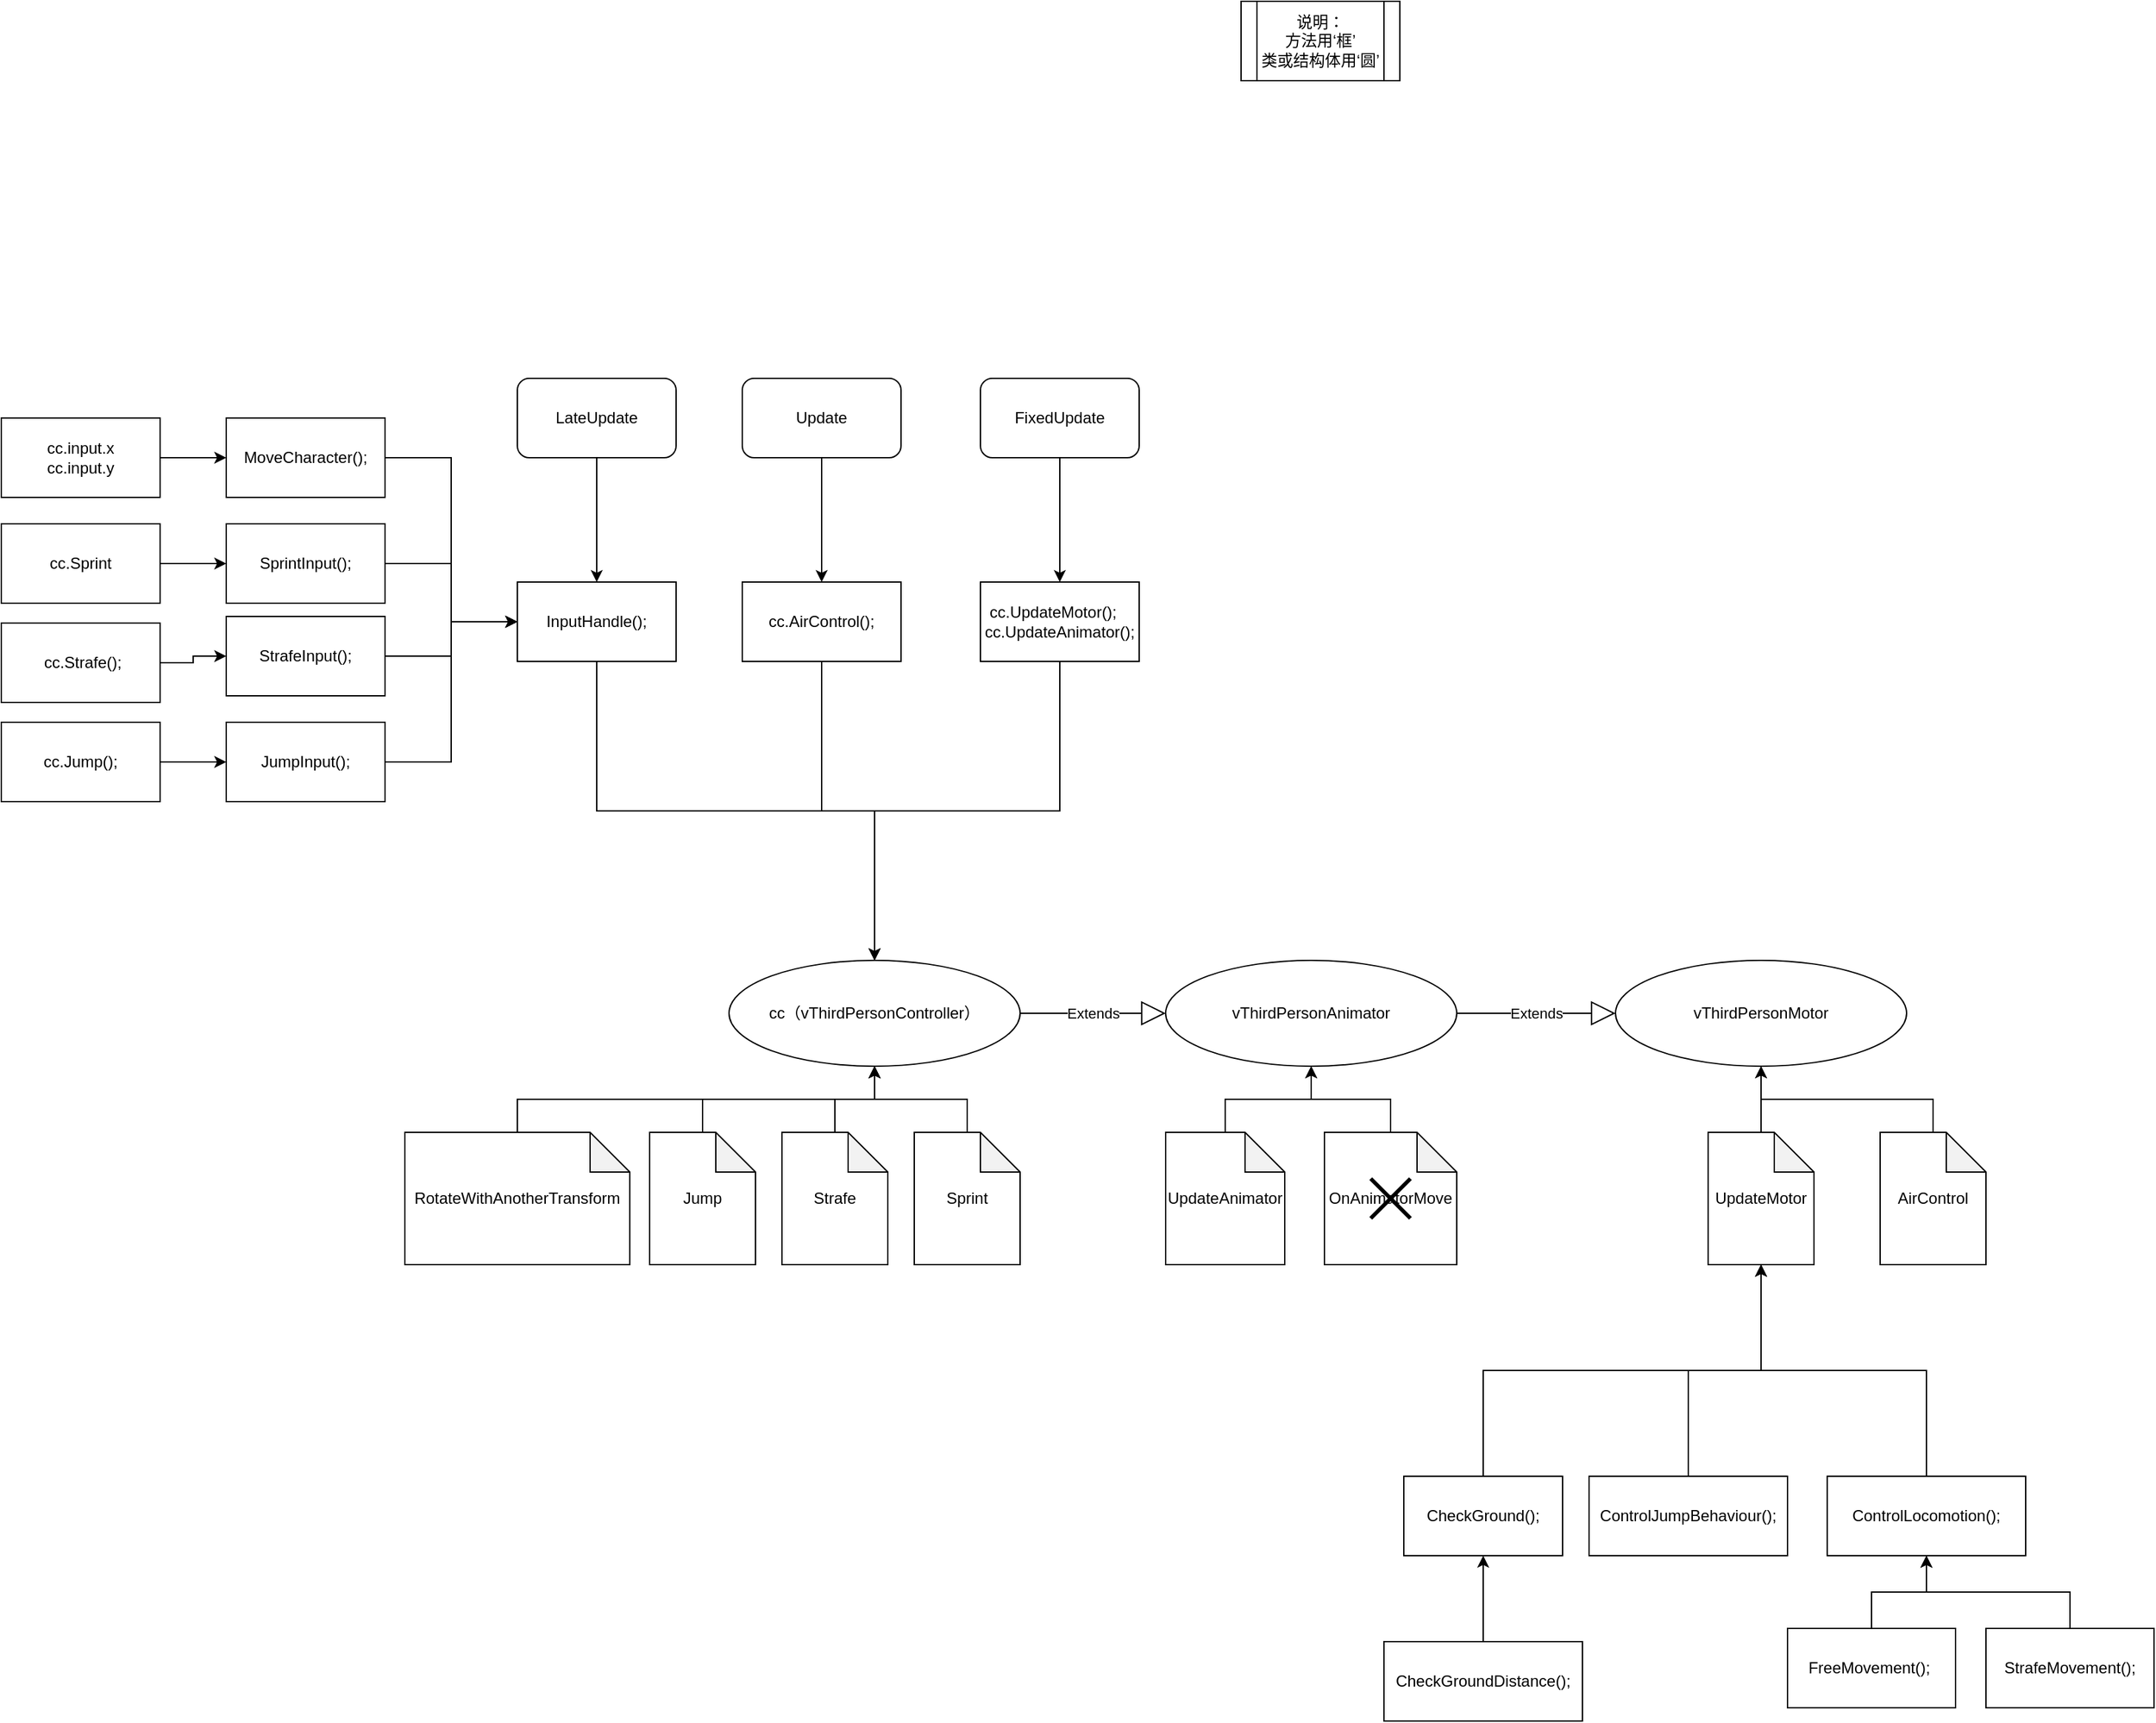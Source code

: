 <mxfile version="11.1.4" type="github"><diagram id="2dFwiKK55NF4ptUmv9AD" name="Page-1"><mxGraphModel dx="2489" dy="796" grid="1" gridSize="10" guides="1" tooltips="1" connect="1" arrows="1" fold="1" page="1" pageScale="1" pageWidth="827" pageHeight="1169" math="0" shadow="0"><root><mxCell id="0"/><mxCell id="1" parent="0"/><mxCell id="Vn7hb42DPbCnJ6SrZNW7-16" style="edgeStyle=orthogonalEdgeStyle;rounded=0;orthogonalLoop=1;jettySize=auto;html=1;exitX=0.5;exitY=1;exitDx=0;exitDy=0;" parent="1" source="Vn7hb42DPbCnJ6SrZNW7-1" target="Vn7hb42DPbCnJ6SrZNW7-4" edge="1"><mxGeometry relative="1" as="geometry"/></mxCell><mxCell id="Vn7hb42DPbCnJ6SrZNW7-1" value="LateUpdate" style="rounded=1;whiteSpace=wrap;html=1;" parent="1" vertex="1"><mxGeometry x="-437" y="425" width="120" height="60" as="geometry"/></mxCell><mxCell id="Vn7hb42DPbCnJ6SrZNW7-18" style="edgeStyle=orthogonalEdgeStyle;rounded=0;orthogonalLoop=1;jettySize=auto;html=1;exitX=0.5;exitY=1;exitDx=0;exitDy=0;" parent="1" source="Vn7hb42DPbCnJ6SrZNW7-2" target="Vn7hb42DPbCnJ6SrZNW7-6" edge="1"><mxGeometry relative="1" as="geometry"/></mxCell><mxCell id="Vn7hb42DPbCnJ6SrZNW7-2" value="Update" style="rounded=1;whiteSpace=wrap;html=1;" parent="1" vertex="1"><mxGeometry x="-267" y="425" width="120" height="60" as="geometry"/></mxCell><mxCell id="Vn7hb42DPbCnJ6SrZNW7-19" style="edgeStyle=orthogonalEdgeStyle;rounded=0;orthogonalLoop=1;jettySize=auto;html=1;exitX=0.5;exitY=1;exitDx=0;exitDy=0;" parent="1" source="Vn7hb42DPbCnJ6SrZNW7-3" target="Vn7hb42DPbCnJ6SrZNW7-7" edge="1"><mxGeometry relative="1" as="geometry"/></mxCell><mxCell id="Vn7hb42DPbCnJ6SrZNW7-3" value="FixedUpdate" style="rounded=1;whiteSpace=wrap;html=1;" parent="1" vertex="1"><mxGeometry x="-87" y="425" width="120" height="60" as="geometry"/></mxCell><mxCell id="Vn7hb42DPbCnJ6SrZNW7-55" style="edgeStyle=orthogonalEdgeStyle;rounded=0;orthogonalLoop=1;jettySize=auto;html=1;exitX=0.5;exitY=1;exitDx=0;exitDy=0;" parent="1" source="Vn7hb42DPbCnJ6SrZNW7-4" target="Vn7hb42DPbCnJ6SrZNW7-11" edge="1"><mxGeometry relative="1" as="geometry"/></mxCell><mxCell id="Vn7hb42DPbCnJ6SrZNW7-4" value="InputHandle();" style="rounded=0;whiteSpace=wrap;html=1;" parent="1" vertex="1"><mxGeometry x="-437" y="579" width="120" height="60" as="geometry"/></mxCell><mxCell id="Vn7hb42DPbCnJ6SrZNW7-13" style="edgeStyle=orthogonalEdgeStyle;rounded=0;orthogonalLoop=1;jettySize=auto;html=1;exitX=0.5;exitY=1;exitDx=0;exitDy=0;" parent="1" source="Vn7hb42DPbCnJ6SrZNW7-6" target="Vn7hb42DPbCnJ6SrZNW7-11" edge="1"><mxGeometry relative="1" as="geometry"/></mxCell><mxCell id="Vn7hb42DPbCnJ6SrZNW7-6" value="cc.AirControl();" style="rounded=0;whiteSpace=wrap;html=1;" parent="1" vertex="1"><mxGeometry x="-267" y="579" width="120" height="60" as="geometry"/></mxCell><mxCell id="Vn7hb42DPbCnJ6SrZNW7-14" style="edgeStyle=orthogonalEdgeStyle;rounded=0;orthogonalLoop=1;jettySize=auto;html=1;" parent="1" source="Vn7hb42DPbCnJ6SrZNW7-7" target="Vn7hb42DPbCnJ6SrZNW7-11" edge="1"><mxGeometry relative="1" as="geometry"/></mxCell><mxCell id="Vn7hb42DPbCnJ6SrZNW7-7" value="&lt;div&gt;cc.UpdateMotor();&amp;nbsp; &amp;nbsp;&lt;/div&gt;&lt;div&gt;cc.UpdateAnimator();&lt;/div&gt;" style="rounded=0;whiteSpace=wrap;html=1;" parent="1" vertex="1"><mxGeometry x="-87" y="579" width="120" height="60" as="geometry"/></mxCell><mxCell id="Vn7hb42DPbCnJ6SrZNW7-11" value="cc（vThirdPersonController）" style="ellipse;whiteSpace=wrap;html=1;" parent="1" vertex="1"><mxGeometry x="-277" y="865" width="220" height="80" as="geometry"/></mxCell><mxCell id="Vn7hb42DPbCnJ6SrZNW7-26" value="Extends" style="endArrow=block;endSize=16;endFill=0;html=1;exitX=1;exitY=0.5;exitDx=0;exitDy=0;" parent="1" source="Vn7hb42DPbCnJ6SrZNW7-11" target="Vn7hb42DPbCnJ6SrZNW7-27" edge="1"><mxGeometry width="160" relative="1" as="geometry"><mxPoint x="-457" y="965" as="sourcePoint"/><mxPoint x="33" y="905" as="targetPoint"/></mxGeometry></mxCell><mxCell id="Vn7hb42DPbCnJ6SrZNW7-27" value="vThirdPersonAnimator" style="ellipse;whiteSpace=wrap;html=1;" parent="1" vertex="1"><mxGeometry x="53" y="865" width="220" height="80" as="geometry"/></mxCell><mxCell id="Vn7hb42DPbCnJ6SrZNW7-28" value="vThirdPersonMotor" style="ellipse;whiteSpace=wrap;html=1;" parent="1" vertex="1"><mxGeometry x="393" y="865" width="220" height="80" as="geometry"/></mxCell><mxCell id="Vn7hb42DPbCnJ6SrZNW7-29" value="Extends" style="endArrow=block;endSize=16;endFill=0;html=1;" parent="1" source="Vn7hb42DPbCnJ6SrZNW7-27" target="Vn7hb42DPbCnJ6SrZNW7-28" edge="1"><mxGeometry width="160" relative="1" as="geometry"><mxPoint x="293" y="905" as="sourcePoint"/><mxPoint x="403" y="905" as="targetPoint"/></mxGeometry></mxCell><mxCell id="Vn7hb42DPbCnJ6SrZNW7-37" style="edgeStyle=orthogonalEdgeStyle;rounded=0;orthogonalLoop=1;jettySize=auto;html=1;exitX=0.5;exitY=0;exitDx=0;exitDy=0;exitPerimeter=0;" parent="1" source="Vn7hb42DPbCnJ6SrZNW7-31" target="Vn7hb42DPbCnJ6SrZNW7-11" edge="1"><mxGeometry relative="1" as="geometry"/></mxCell><mxCell id="Vn7hb42DPbCnJ6SrZNW7-31" value="Jump" style="shape=note;whiteSpace=wrap;html=1;backgroundOutline=1;darkOpacity=0.05;" parent="1" vertex="1"><mxGeometry x="-337" y="995" width="80" height="100" as="geometry"/></mxCell><mxCell id="Vn7hb42DPbCnJ6SrZNW7-38" style="edgeStyle=orthogonalEdgeStyle;rounded=0;orthogonalLoop=1;jettySize=auto;html=1;exitX=0.5;exitY=0;exitDx=0;exitDy=0;exitPerimeter=0;" parent="1" source="Vn7hb42DPbCnJ6SrZNW7-33" target="Vn7hb42DPbCnJ6SrZNW7-11" edge="1"><mxGeometry relative="1" as="geometry"/></mxCell><mxCell id="Vn7hb42DPbCnJ6SrZNW7-33" value="Strafe" style="shape=note;whiteSpace=wrap;html=1;backgroundOutline=1;darkOpacity=0.05;" parent="1" vertex="1"><mxGeometry x="-237" y="995" width="80" height="100" as="geometry"/></mxCell><mxCell id="Vn7hb42DPbCnJ6SrZNW7-39" style="edgeStyle=orthogonalEdgeStyle;rounded=0;orthogonalLoop=1;jettySize=auto;html=1;exitX=0.5;exitY=0;exitDx=0;exitDy=0;exitPerimeter=0;" parent="1" source="Vn7hb42DPbCnJ6SrZNW7-34" target="Vn7hb42DPbCnJ6SrZNW7-11" edge="1"><mxGeometry relative="1" as="geometry"/></mxCell><mxCell id="Vn7hb42DPbCnJ6SrZNW7-34" value="Sprint" style="shape=note;whiteSpace=wrap;html=1;backgroundOutline=1;darkOpacity=0.05;" parent="1" vertex="1"><mxGeometry x="-137" y="995" width="80" height="100" as="geometry"/></mxCell><mxCell id="Vn7hb42DPbCnJ6SrZNW7-42" style="edgeStyle=orthogonalEdgeStyle;rounded=0;orthogonalLoop=1;jettySize=auto;html=1;exitX=0.5;exitY=0;exitDx=0;exitDy=0;exitPerimeter=0;" parent="1" source="Vn7hb42DPbCnJ6SrZNW7-40" target="Vn7hb42DPbCnJ6SrZNW7-27" edge="1"><mxGeometry relative="1" as="geometry"/></mxCell><mxCell id="Vn7hb42DPbCnJ6SrZNW7-40" value="UpdateAnimator" style="shape=note;whiteSpace=wrap;html=1;backgroundOutline=1;darkOpacity=0.05;" parent="1" vertex="1"><mxGeometry x="53" y="995" width="90" height="100" as="geometry"/></mxCell><mxCell id="Vn7hb42DPbCnJ6SrZNW7-43" style="edgeStyle=orthogonalEdgeStyle;rounded=0;orthogonalLoop=1;jettySize=auto;html=1;exitX=0.5;exitY=0;exitDx=0;exitDy=0;exitPerimeter=0;" parent="1" source="Vn7hb42DPbCnJ6SrZNW7-41" target="Vn7hb42DPbCnJ6SrZNW7-27" edge="1"><mxGeometry relative="1" as="geometry"/></mxCell><mxCell id="Vn7hb42DPbCnJ6SrZNW7-41" value="OnAnimatorMove" style="shape=note;whiteSpace=wrap;html=1;backgroundOutline=1;darkOpacity=0.05;" parent="1" vertex="1"><mxGeometry x="173" y="995" width="100" height="100" as="geometry"/></mxCell><mxCell id="Vn7hb42DPbCnJ6SrZNW7-46" value="说明：&lt;br&gt;方法用‘框’&lt;br&gt;类或结构体用‘圆’&lt;br&gt;" style="shape=process;whiteSpace=wrap;html=1;backgroundOutline=1;" parent="1" vertex="1"><mxGeometry x="110" y="140" width="120" height="60" as="geometry"/></mxCell><mxCell id="Vn7hb42DPbCnJ6SrZNW7-63" style="edgeStyle=orthogonalEdgeStyle;rounded=0;orthogonalLoop=1;jettySize=auto;html=1;exitX=1;exitY=0.5;exitDx=0;exitDy=0;" parent="1" source="Vn7hb42DPbCnJ6SrZNW7-47" target="Vn7hb42DPbCnJ6SrZNW7-4" edge="1"><mxGeometry relative="1" as="geometry"><Array as="points"><mxPoint x="-487" y="715"/><mxPoint x="-487" y="609"/></Array></mxGeometry></mxCell><mxCell id="Vn7hb42DPbCnJ6SrZNW7-47" value="&lt;div&gt;&lt;span&gt;JumpInput();&lt;/span&gt;&lt;br&gt;&lt;/div&gt;" style="rounded=0;whiteSpace=wrap;html=1;" parent="1" vertex="1"><mxGeometry x="-657" y="685" width="120" height="60" as="geometry"/></mxCell><mxCell id="Vn7hb42DPbCnJ6SrZNW7-59" style="edgeStyle=orthogonalEdgeStyle;rounded=0;orthogonalLoop=1;jettySize=auto;html=1;exitX=1;exitY=0.5;exitDx=0;exitDy=0;entryX=0;entryY=0.5;entryDx=0;entryDy=0;" parent="1" source="Vn7hb42DPbCnJ6SrZNW7-52" target="Vn7hb42DPbCnJ6SrZNW7-4" edge="1"><mxGeometry relative="1" as="geometry"/></mxCell><mxCell id="Vn7hb42DPbCnJ6SrZNW7-52" value="&lt;div style=&quot;white-space: normal&quot;&gt;MoveCharacter();&lt;/div&gt;" style="rounded=0;whiteSpace=wrap;html=1;" parent="1" vertex="1"><mxGeometry x="-657" y="455" width="120" height="60" as="geometry"/></mxCell><mxCell id="Vn7hb42DPbCnJ6SrZNW7-60" style="edgeStyle=orthogonalEdgeStyle;rounded=0;orthogonalLoop=1;jettySize=auto;html=1;exitX=1;exitY=0.5;exitDx=0;exitDy=0;" parent="1" source="Vn7hb42DPbCnJ6SrZNW7-53" target="Vn7hb42DPbCnJ6SrZNW7-4" edge="1"><mxGeometry relative="1" as="geometry"/></mxCell><mxCell id="Vn7hb42DPbCnJ6SrZNW7-53" value="&lt;div style=&quot;white-space: normal&quot;&gt;&lt;div&gt;SprintInput();&lt;/div&gt;&lt;/div&gt;" style="rounded=0;whiteSpace=wrap;html=1;" parent="1" vertex="1"><mxGeometry x="-657" y="535" width="120" height="60" as="geometry"/></mxCell><mxCell id="Vn7hb42DPbCnJ6SrZNW7-61" style="edgeStyle=orthogonalEdgeStyle;rounded=0;orthogonalLoop=1;jettySize=auto;html=1;exitX=1;exitY=0.5;exitDx=0;exitDy=0;" parent="1" source="Vn7hb42DPbCnJ6SrZNW7-54" target="Vn7hb42DPbCnJ6SrZNW7-4" edge="1"><mxGeometry relative="1" as="geometry"/></mxCell><mxCell id="Vn7hb42DPbCnJ6SrZNW7-54" value="&lt;div style=&quot;white-space: normal&quot;&gt;&lt;div&gt;StrafeInput();&lt;/div&gt;&lt;/div&gt;" style="rounded=0;whiteSpace=wrap;html=1;" parent="1" vertex="1"><mxGeometry x="-657" y="605" width="120" height="60" as="geometry"/></mxCell><mxCell id="Vn7hb42DPbCnJ6SrZNW7-71" style="edgeStyle=orthogonalEdgeStyle;rounded=0;orthogonalLoop=1;jettySize=auto;html=1;exitX=1;exitY=0.5;exitDx=0;exitDy=0;" parent="1" source="Vn7hb42DPbCnJ6SrZNW7-64" target="Vn7hb42DPbCnJ6SrZNW7-47" edge="1"><mxGeometry relative="1" as="geometry"/></mxCell><mxCell id="Vn7hb42DPbCnJ6SrZNW7-64" value="&lt;div&gt;cc.Jump();&lt;br&gt;&lt;/div&gt;" style="rounded=0;whiteSpace=wrap;html=1;" parent="1" vertex="1"><mxGeometry x="-827" y="685" width="120" height="60" as="geometry"/></mxCell><mxCell id="Vn7hb42DPbCnJ6SrZNW7-68" style="edgeStyle=orthogonalEdgeStyle;rounded=0;orthogonalLoop=1;jettySize=auto;html=1;exitX=1;exitY=0.5;exitDx=0;exitDy=0;" parent="1" source="Vn7hb42DPbCnJ6SrZNW7-65" target="Vn7hb42DPbCnJ6SrZNW7-52" edge="1"><mxGeometry relative="1" as="geometry"/></mxCell><mxCell id="Vn7hb42DPbCnJ6SrZNW7-65" value="&lt;div style=&quot;white-space: normal&quot;&gt;&lt;div&gt;cc.input.x&lt;/div&gt;&lt;div&gt;cc.input.y&lt;/div&gt;&lt;/div&gt;" style="rounded=0;whiteSpace=wrap;html=1;" parent="1" vertex="1"><mxGeometry x="-827" y="455" width="120" height="60" as="geometry"/></mxCell><mxCell id="Vn7hb42DPbCnJ6SrZNW7-70" style="edgeStyle=orthogonalEdgeStyle;rounded=0;orthogonalLoop=1;jettySize=auto;html=1;exitX=1;exitY=0.5;exitDx=0;exitDy=0;" parent="1" source="Vn7hb42DPbCnJ6SrZNW7-66" target="Vn7hb42DPbCnJ6SrZNW7-54" edge="1"><mxGeometry relative="1" as="geometry"/></mxCell><mxCell id="Vn7hb42DPbCnJ6SrZNW7-66" value="&lt;div style=&quot;white-space: normal&quot;&gt;&lt;div&gt;&amp;nbsp;cc.Strafe();&lt;/div&gt;&lt;/div&gt;" style="rounded=0;whiteSpace=wrap;html=1;" parent="1" vertex="1"><mxGeometry x="-827" y="610" width="120" height="60" as="geometry"/></mxCell><mxCell id="Vn7hb42DPbCnJ6SrZNW7-69" style="edgeStyle=orthogonalEdgeStyle;rounded=0;orthogonalLoop=1;jettySize=auto;html=1;exitX=1;exitY=0.5;exitDx=0;exitDy=0;" parent="1" source="Vn7hb42DPbCnJ6SrZNW7-67" target="Vn7hb42DPbCnJ6SrZNW7-53" edge="1"><mxGeometry relative="1" as="geometry"/></mxCell><mxCell id="Vn7hb42DPbCnJ6SrZNW7-67" value="&lt;div style=&quot;white-space: normal&quot;&gt;&lt;div&gt;cc.Sprint&lt;/div&gt;&lt;/div&gt;" style="rounded=0;whiteSpace=wrap;html=1;" parent="1" vertex="1"><mxGeometry x="-827" y="535" width="120" height="60" as="geometry"/></mxCell><mxCell id="Vn7hb42DPbCnJ6SrZNW7-73" style="edgeStyle=orthogonalEdgeStyle;rounded=0;orthogonalLoop=1;jettySize=auto;html=1;exitX=0.5;exitY=0;exitDx=0;exitDy=0;exitPerimeter=0;" parent="1" source="Vn7hb42DPbCnJ6SrZNW7-72" target="Vn7hb42DPbCnJ6SrZNW7-28" edge="1"><mxGeometry relative="1" as="geometry"/></mxCell><mxCell id="Vn7hb42DPbCnJ6SrZNW7-72" value="UpdateMotor" style="shape=note;whiteSpace=wrap;html=1;backgroundOutline=1;darkOpacity=0.05;" parent="1" vertex="1"><mxGeometry x="463" y="995" width="80" height="100" as="geometry"/></mxCell><mxCell id="I0mejyqPsWUQ9HfX0LYH-2" style="edgeStyle=orthogonalEdgeStyle;rounded=0;orthogonalLoop=1;jettySize=auto;html=1;exitX=0.5;exitY=0;exitDx=0;exitDy=0;exitPerimeter=0;" edge="1" parent="1" source="I0mejyqPsWUQ9HfX0LYH-1" target="Vn7hb42DPbCnJ6SrZNW7-11"><mxGeometry relative="1" as="geometry"/></mxCell><mxCell id="I0mejyqPsWUQ9HfX0LYH-1" value="RotateWithAnotherTransform" style="shape=note;whiteSpace=wrap;html=1;backgroundOutline=1;darkOpacity=0.05;" vertex="1" parent="1"><mxGeometry x="-522" y="995" width="170" height="100" as="geometry"/></mxCell><mxCell id="I0mejyqPsWUQ9HfX0LYH-4" style="edgeStyle=orthogonalEdgeStyle;rounded=0;orthogonalLoop=1;jettySize=auto;html=1;exitX=0.5;exitY=0;exitDx=0;exitDy=0;exitPerimeter=0;" edge="1" parent="1" source="I0mejyqPsWUQ9HfX0LYH-3" target="Vn7hb42DPbCnJ6SrZNW7-28"><mxGeometry relative="1" as="geometry"/></mxCell><mxCell id="I0mejyqPsWUQ9HfX0LYH-3" value="AirControl" style="shape=note;whiteSpace=wrap;html=1;backgroundOutline=1;darkOpacity=0.05;" vertex="1" parent="1"><mxGeometry x="593" y="995" width="80" height="100" as="geometry"/></mxCell><mxCell id="I0mejyqPsWUQ9HfX0LYH-10" style="edgeStyle=orthogonalEdgeStyle;rounded=0;orthogonalLoop=1;jettySize=auto;html=1;exitX=0.5;exitY=0;exitDx=0;exitDy=0;" edge="1" parent="1" source="I0mejyqPsWUQ9HfX0LYH-5" target="Vn7hb42DPbCnJ6SrZNW7-72"><mxGeometry relative="1" as="geometry"/></mxCell><mxCell id="I0mejyqPsWUQ9HfX0LYH-5" value="CheckGround();" style="rounded=0;whiteSpace=wrap;html=1;" vertex="1" parent="1"><mxGeometry x="233" y="1255" width="120" height="60" as="geometry"/></mxCell><mxCell id="I0mejyqPsWUQ9HfX0LYH-9" style="edgeStyle=orthogonalEdgeStyle;rounded=0;orthogonalLoop=1;jettySize=auto;html=1;exitX=0.5;exitY=0;exitDx=0;exitDy=0;" edge="1" parent="1" source="I0mejyqPsWUQ9HfX0LYH-6" target="Vn7hb42DPbCnJ6SrZNW7-72"><mxGeometry relative="1" as="geometry"/></mxCell><mxCell id="I0mejyqPsWUQ9HfX0LYH-6" value="ControlJumpBehaviour();" style="rounded=0;whiteSpace=wrap;html=1;" vertex="1" parent="1"><mxGeometry x="373" y="1255" width="150" height="60" as="geometry"/></mxCell><mxCell id="I0mejyqPsWUQ9HfX0LYH-8" style="edgeStyle=orthogonalEdgeStyle;rounded=0;orthogonalLoop=1;jettySize=auto;html=1;exitX=0.5;exitY=0;exitDx=0;exitDy=0;" edge="1" parent="1" source="I0mejyqPsWUQ9HfX0LYH-7" target="Vn7hb42DPbCnJ6SrZNW7-72"><mxGeometry relative="1" as="geometry"/></mxCell><mxCell id="I0mejyqPsWUQ9HfX0LYH-7" value="ControlLocomotion();" style="rounded=0;whiteSpace=wrap;html=1;" vertex="1" parent="1"><mxGeometry x="553" y="1255" width="150" height="60" as="geometry"/></mxCell><mxCell id="I0mejyqPsWUQ9HfX0LYH-11" value="" style="shape=umlDestroy;whiteSpace=wrap;html=1;strokeWidth=3;" vertex="1" parent="1"><mxGeometry x="208" y="1030" width="30" height="30" as="geometry"/></mxCell><mxCell id="I0mejyqPsWUQ9HfX0LYH-13" style="edgeStyle=orthogonalEdgeStyle;rounded=0;orthogonalLoop=1;jettySize=auto;html=1;exitX=0.5;exitY=0;exitDx=0;exitDy=0;" edge="1" parent="1" source="I0mejyqPsWUQ9HfX0LYH-12" target="I0mejyqPsWUQ9HfX0LYH-5"><mxGeometry relative="1" as="geometry"/></mxCell><mxCell id="I0mejyqPsWUQ9HfX0LYH-12" value="CheckGroundDistance();" style="rounded=0;whiteSpace=wrap;html=1;" vertex="1" parent="1"><mxGeometry x="218" y="1380" width="150" height="60" as="geometry"/></mxCell><mxCell id="I0mejyqPsWUQ9HfX0LYH-16" style="edgeStyle=orthogonalEdgeStyle;rounded=0;orthogonalLoop=1;jettySize=auto;html=1;exitX=0.5;exitY=0;exitDx=0;exitDy=0;" edge="1" parent="1" source="I0mejyqPsWUQ9HfX0LYH-14" target="I0mejyqPsWUQ9HfX0LYH-7"><mxGeometry relative="1" as="geometry"/></mxCell><mxCell id="I0mejyqPsWUQ9HfX0LYH-14" value="FreeMovement();&amp;nbsp;" style="rounded=0;whiteSpace=wrap;html=1;" vertex="1" parent="1"><mxGeometry x="523" y="1370" width="127" height="60" as="geometry"/></mxCell><mxCell id="I0mejyqPsWUQ9HfX0LYH-17" style="edgeStyle=orthogonalEdgeStyle;rounded=0;orthogonalLoop=1;jettySize=auto;html=1;exitX=0.5;exitY=0;exitDx=0;exitDy=0;" edge="1" parent="1" source="I0mejyqPsWUQ9HfX0LYH-15" target="I0mejyqPsWUQ9HfX0LYH-7"><mxGeometry relative="1" as="geometry"/></mxCell><mxCell id="I0mejyqPsWUQ9HfX0LYH-15" value="StrafeMovement();" style="rounded=0;whiteSpace=wrap;html=1;" vertex="1" parent="1"><mxGeometry x="673" y="1370" width="127" height="60" as="geometry"/></mxCell></root></mxGraphModel></diagram></mxfile>
